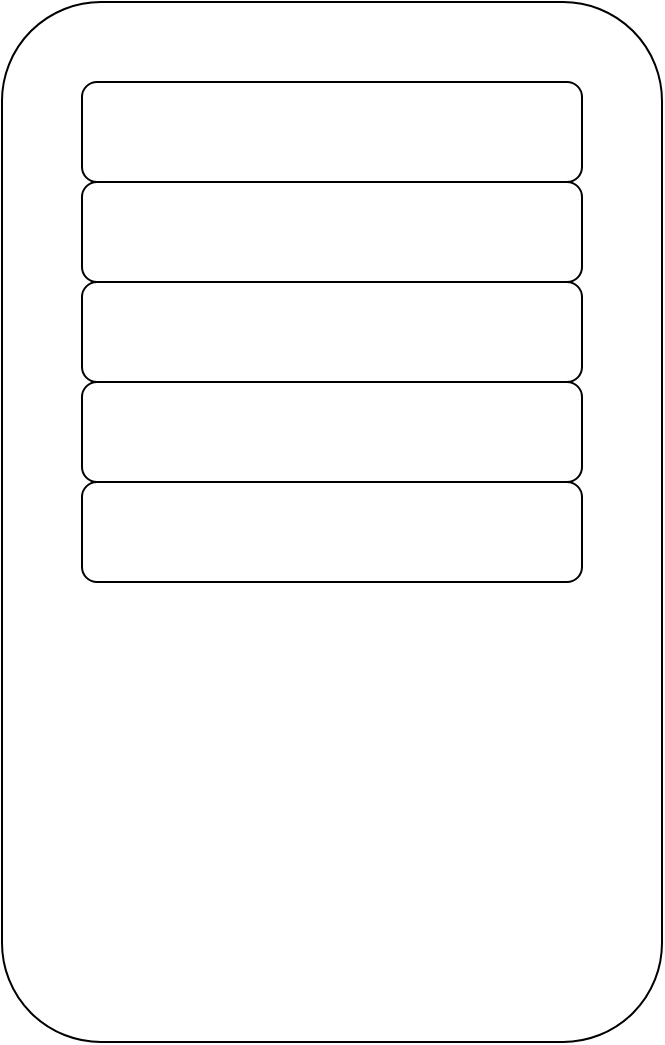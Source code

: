 <mxfile version="22.1.8" type="github">
  <diagram name="第 1 页" id="slLrdtFs6SqBykbZLF5b">
    <mxGraphModel dx="1434" dy="750" grid="1" gridSize="10" guides="1" tooltips="1" connect="1" arrows="1" fold="1" page="1" pageScale="1" pageWidth="827" pageHeight="1169" math="0" shadow="0">
      <root>
        <mxCell id="0" />
        <mxCell id="1" parent="0" />
        <mxCell id="ND3srqZQOQVRPDvAp2D--1" value="" style="rounded=1;whiteSpace=wrap;html=1;" vertex="1" parent="1">
          <mxGeometry x="40" y="100" width="330" height="520" as="geometry" />
        </mxCell>
        <mxCell id="ND3srqZQOQVRPDvAp2D--2" value="" style="rounded=1;whiteSpace=wrap;html=1;" vertex="1" parent="1">
          <mxGeometry x="80" y="140" width="250" height="50" as="geometry" />
        </mxCell>
        <mxCell id="ND3srqZQOQVRPDvAp2D--3" value="" style="rounded=1;whiteSpace=wrap;html=1;" vertex="1" parent="1">
          <mxGeometry x="80" y="190" width="250" height="50" as="geometry" />
        </mxCell>
        <mxCell id="ND3srqZQOQVRPDvAp2D--4" value="" style="rounded=1;whiteSpace=wrap;html=1;" vertex="1" parent="1">
          <mxGeometry x="80" y="240" width="250" height="50" as="geometry" />
        </mxCell>
        <mxCell id="ND3srqZQOQVRPDvAp2D--5" value="" style="rounded=1;whiteSpace=wrap;html=1;" vertex="1" parent="1">
          <mxGeometry x="80" y="290" width="250" height="50" as="geometry" />
        </mxCell>
        <mxCell id="ND3srqZQOQVRPDvAp2D--6" value="" style="rounded=1;whiteSpace=wrap;html=1;" vertex="1" parent="1">
          <mxGeometry x="80" y="340" width="250" height="50" as="geometry" />
        </mxCell>
      </root>
    </mxGraphModel>
  </diagram>
</mxfile>
